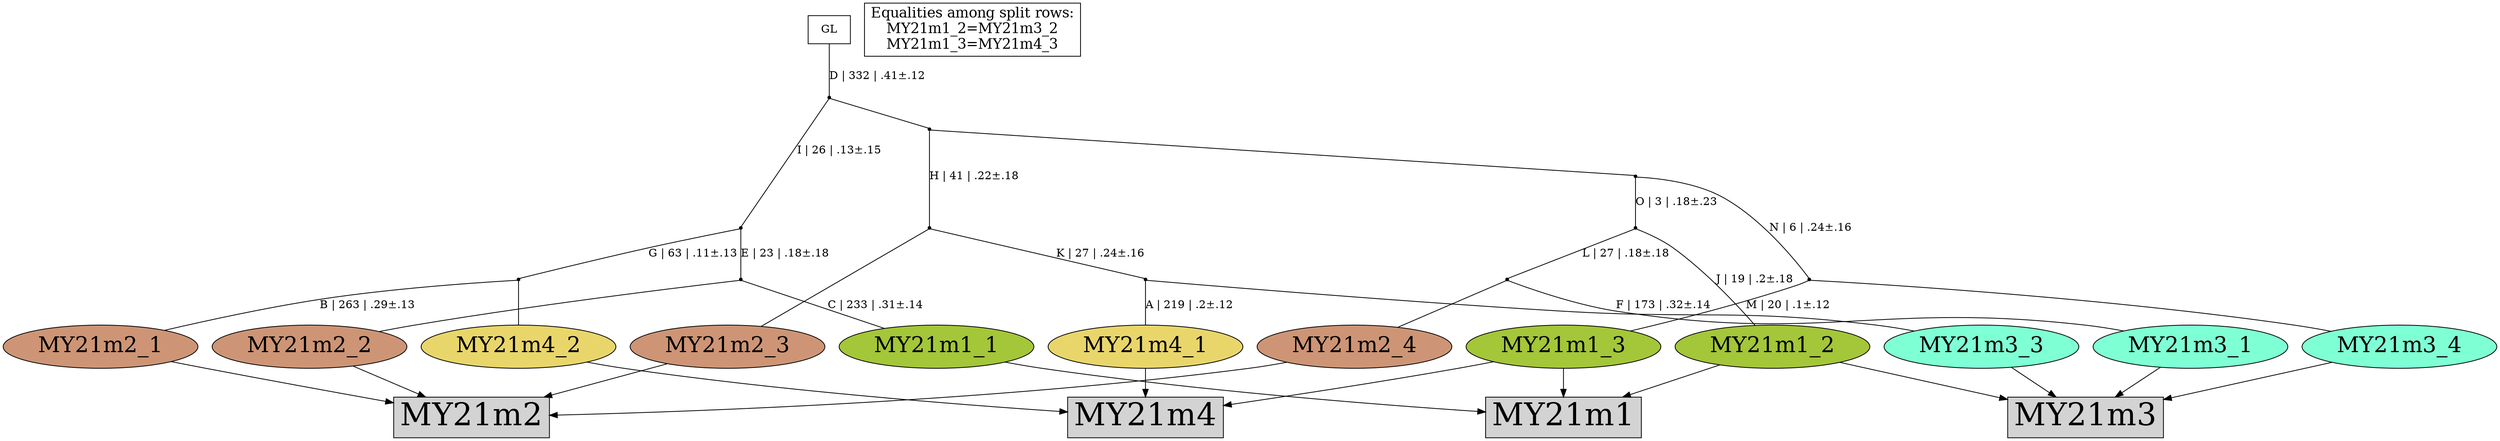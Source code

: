 digraph {
rowMY21m1[label="MY21m1",shape=box,style=filled,fontsize=40];
rowMY21m2[label="MY21m2",shape=box,style=filled,fontsize=40];
rowMY21m3[label="MY21m3",shape=box,style=filled,fontsize=40];
rowMY21m4[label="MY21m4",shape=box,style=filled,fontsize=40];
MY21m1_1[label="MY21m1_1",shape=oval,style=filled,fontsize=28,fillcolor="#a4c639"];
MY21m1_2[label="MY21m1_2",shape=oval,style=filled,fontsize=28,fillcolor="#a4c639"];
MY21m1_3[label="MY21m1_3",shape=oval,style=filled,fontsize=28,fillcolor="#a4c639"];
MY21m2_1[label="MY21m2_1",shape=oval,style=filled,fontsize=28,fillcolor="#cd9575"];
MY21m2_2[label="MY21m2_2",shape=oval,style=filled,fontsize=28,fillcolor="#cd9575"];
MY21m2_3[label="MY21m2_3",shape=oval,style=filled,fontsize=28,fillcolor="#cd9575"];
MY21m2_4[label="MY21m2_4",shape=oval,style=filled,fontsize=28,fillcolor="#cd9575"];
MY21m3_1[label="MY21m3_1",shape=oval,style=filled,fontsize=28,fillcolor="#7fffd4"];
MY21m3_3[label="MY21m3_3",shape=oval,style=filled,fontsize=28,fillcolor="#7fffd4"];
MY21m3_4[label="MY21m3_4",shape=oval,style=filled,fontsize=28,fillcolor="#7fffd4"];
MY21m4_1[label="MY21m4_1",shape=oval,style=filled,fontsize=28,fillcolor="#e9d66b"];
MY21m4_2[label="MY21m4_2",shape=oval,style=filled,fontsize=28,fillcolor="#e9d66b"];
MY21m1_1 -> rowMY21m1[arrowhead="normal"];
MY21m1_2 -> rowMY21m1[arrowhead="normal"];
MY21m1_3 -> rowMY21m1[arrowhead="normal"];
MY21m2_1 -> rowMY21m2[arrowhead="normal"];
MY21m2_2 -> rowMY21m2[arrowhead="normal"];
MY21m2_3 -> rowMY21m2[arrowhead="normal"];
MY21m2_4 -> rowMY21m2[arrowhead="normal"];
MY21m3_1 -> rowMY21m3[arrowhead="normal"];
MY21m1_2 -> rowMY21m3[arrowhead="normal"];
MY21m3_3 -> rowMY21m3[arrowhead="normal"];
MY21m3_4 -> rowMY21m3[arrowhead="normal"];
MY21m4_1 -> rowMY21m4[arrowhead="normal"];
MY21m4_2 -> rowMY21m4[arrowhead="normal"];
MY21m1_3 -> rowMY21m4[arrowhead="normal"];
{rank = same;MY21m1_1;MY21m1_2;MY21m1_3;MY21m2_1;MY21m2_2;MY21m2_3;MY21m2_4;MY21m3_1;MY21m3_3;MY21m3_4;MY21m4_1;MY21m4_2;}
legend[label="Equalities among split rows:
MY21m1_2=MY21m3_2
MY21m1_3=MY21m4_3
",shape=box,fontsize=18];
Int1[shape=point,style=filled,fillcolor=black,label=""];
Int1 -> MY21m3_3[arrowhead=none, label=""];
Int1 -> MY21m4_1[arrowhead=none, label="A | 219 | .2±.12"];
Int2[shape=point,style=filled,fillcolor=black,label=""];
Int2 -> MY21m2_4[arrowhead=none, label=""];
Int2 -> MY21m3_1[arrowhead=none, label="F | 173 | .32±.14"];
Int3[shape=point,style=filled,fillcolor=black,label=""];
Int3 -> MY21m2_1[arrowhead=none, label="B | 263 | .29±.13"];
Int3 -> MY21m4_2[arrowhead=none, label=""];
Int4[shape=point,style=filled,fillcolor=black,label=""];
Int4 -> MY21m1_1[arrowhead=none, label="C | 233 | .31±.14"];
Int4 -> MY21m2_2[arrowhead=none, label=""];
Int5[shape=point,style=filled,fillcolor=black,label=""];
Int5 -> Int3[arrowhead=none, label="G | 63 | .11±.13"];
Int5 -> Int4[arrowhead=none, label="E | 23 | .18±.18"];
Int6[shape=point,style=filled,fillcolor=black,label=""];
Int6 -> MY21m2_3[arrowhead=none, label=""];
Int6 -> Int1[arrowhead=none, label="K | 27 | .24±.16"];
Int7[shape=point,style=filled,fillcolor=black,label=""];
Int7 -> MY21m1_3[arrowhead=none, label="M | 20 | .1±.12"];
Int7 -> MY21m3_4[arrowhead=none, label=""];
Int8[shape=point,style=filled,fillcolor=black,label=""];
Int8 -> MY21m1_2[arrowhead=none, label="J | 19 | .2±.18"];
Int8 -> Int2[arrowhead=none, label="L | 27 | .18±.18"];
Int9[shape=point,style=filled,fillcolor=black,label=""];
Int9 -> Int7[arrowhead=none, label="N | 6 | .24±.16"];
Int9 -> Int8[arrowhead=none, label="O | 3 | .18±.23"];
Int10[shape=point,style=filled,fillcolor=black,label=""];
Int10 -> Int6[arrowhead=none, label="H | 41 | .22±.18"];
Int10 -> Int9[arrowhead=none, label=""];
Int11[shape=point,style=filled,fillcolor=black,label=""];
Int11 -> Int5[arrowhead=none, label="I | 26 | .13±.15"];
Int11 -> Int10[arrowhead=none, label=""];
GL[label="GL",shape=box,style=filled,fillcolor=white];
GL -> Int11[arrowhead=none, label="D | 332 | .41±.12"];
}